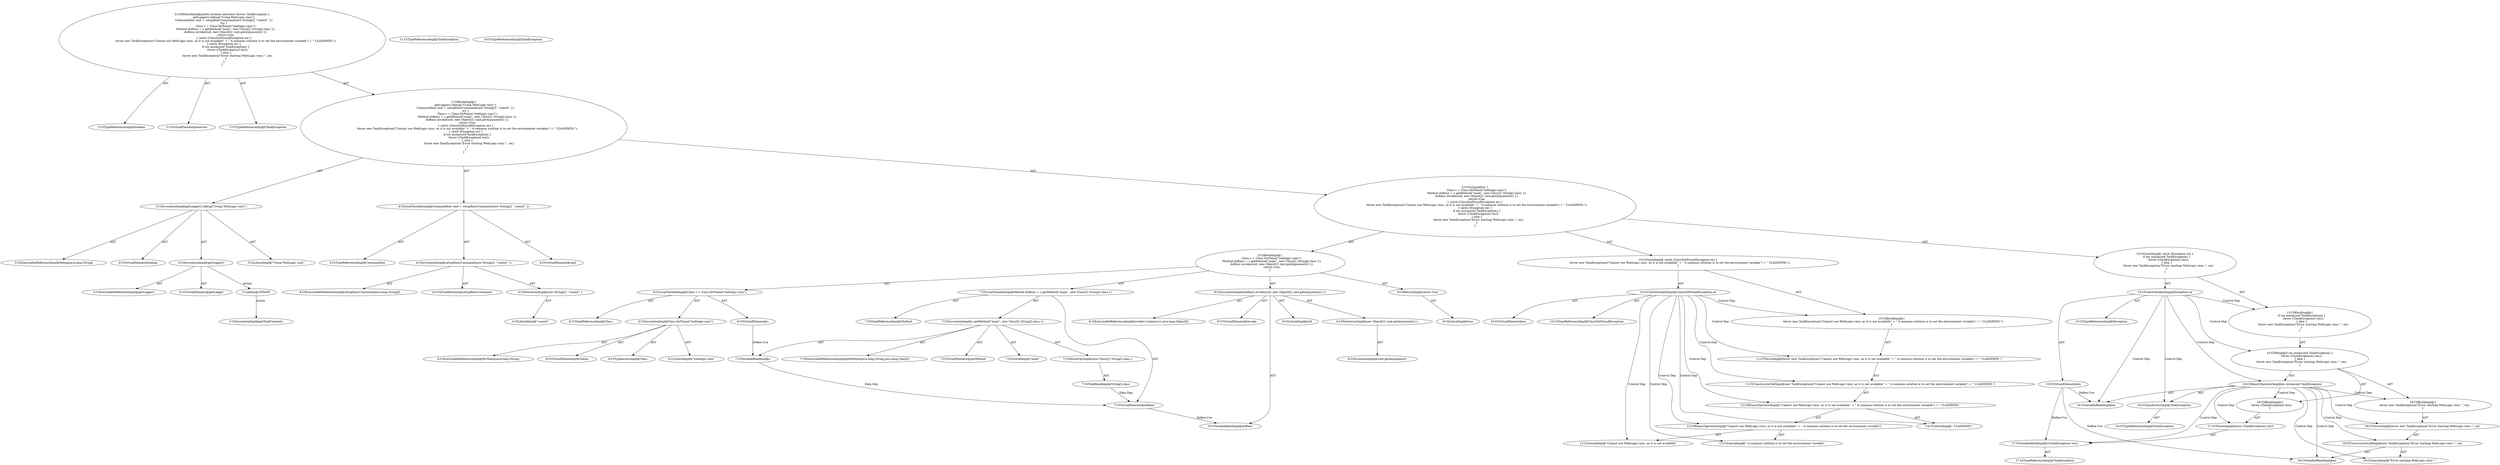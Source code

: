digraph "execute#?" {
0 [label="2:CtTypeReferenceImpl@boolean" shape=ellipse]
1 [label="2:CtVirtualElement@execute" shape=ellipse]
2 [label="2:CtTypeReferenceImpl@TaskException" shape=ellipse]
3 [label="3:CtExecutableReferenceImpl@debug(java.lang.String)" shape=ellipse]
4 [label="3:CtVirtualElement@debug" shape=ellipse]
5 [label="3:CtExecutableReferenceImpl@getLogger()" shape=ellipse]
6 [label="3:CtVirtualElement@getLogger" shape=ellipse]
7 [label="3:CtInvocationImpl@getLogger()" shape=ellipse]
8 [label="3:CtLiteralImpl@\"Using WebLogic rmic\"" shape=ellipse]
9 [label="3:CtInvocationImpl@getLogger().debug(\"Using WebLogic rmic\")" shape=ellipse]
10 [label="4:CtTypeReferenceImpl@Commandline" shape=ellipse]
11 [label="4:CtExecutableReferenceImpl@setupRmicCommand(java.lang.String[])" shape=ellipse]
12 [label="4:CtVirtualElement@setupRmicCommand" shape=ellipse]
13 [label="4:CtNewArrayImpl@new String[]\{ \"-noexit\" \}" shape=ellipse]
14 [label="4:CtLiteralImpl@\"-noexit\"" shape=ellipse]
15 [label="4:CtInvocationImpl@setupRmicCommand(new String[]\{ \"-noexit\" \})" shape=ellipse]
16 [label="4:CtVirtualElement@cmd" shape=ellipse]
17 [label="4:CtLocalVariableImpl@Commandline cmd = setupRmicCommand(new String[]\{ \"-noexit\" \})" shape=ellipse]
18 [label="6:CtTypeReferenceImpl@Class" shape=ellipse]
19 [label="6:CtExecutableReferenceImpl@forName(java.lang.String)" shape=ellipse]
20 [label="6:CtVirtualElement@forName" shape=ellipse]
21 [label="6:CtTypeAccessImpl@Class" shape=ellipse]
22 [label="6:CtLiteralImpl@\"weblogic.rmic\"" shape=ellipse]
23 [label="6:CtInvocationImpl@Class.forName(\"weblogic.rmic\")" shape=ellipse]
24 [label="6:CtVirtualElement@c" shape=ellipse]
25 [label="6:CtLocalVariableImpl@Class c = Class.forName(\"weblogic.rmic\")" shape=ellipse]
26 [label="7:CtTypeReferenceImpl@Method" shape=ellipse]
27 [label="7:CtExecutableReferenceImpl@getMethod(java.lang.String,java.lang.Class[])" shape=ellipse]
28 [label="7:CtVirtualElement@getMethod" shape=ellipse]
29 [label="7:CtVariableReadImpl@c" shape=ellipse]
30 [label="7:CtLiteralImpl@\"main\"" shape=ellipse]
31 [label="7:CtNewArrayImpl@new Class[]\{ String[].class \}" shape=ellipse]
32 [label="7:CtFieldReadImpl@String[].class" shape=ellipse]
33 [label="7:CtInvocationImpl@c.getMethod(\"main\", new Class[]\{ String[].class \})" shape=ellipse]
34 [label="7:CtVirtualElement@doRmic" shape=ellipse]
35 [label="7:CtLocalVariableImpl@Method doRmic = c.getMethod(\"main\", new Class[]\{ String[].class \})" shape=ellipse]
36 [label="8:CtExecutableReferenceImpl@invoke(<unknown>,java.lang.Object[])" shape=ellipse]
37 [label="8:CtVirtualElement@invoke" shape=ellipse]
38 [label="8:CtVariableReadImpl@doRmic" shape=ellipse]
39 [label="8:CtLiteralImpl@null" shape=ellipse]
40 [label="8:CtNewArrayImpl@new Object[]\{ cmd.getArguments() \}" shape=ellipse]
41 [label="8:CtInvocationImpl@cmd.getArguments()" shape=ellipse]
42 [label="8:CtInvocationImpl@doRmic.invoke(null, new Object[]\{ cmd.getArguments() \})" shape=ellipse]
43 [label="9:CtLiteralImpl@true" shape=ellipse]
44 [label="9:CtReturnImpl@return true" shape=ellipse]
45 [label="5:CtBlockImpl@\{
    Class c = Class.forName(\"weblogic.rmic\");
    Method doRmic = c.getMethod(\"main\", new Class[]\{ String[].class \});
    doRmic.invoke(null, new Object[]\{ cmd.getArguments() \});
    return true;
\}" shape=ellipse]
46 [label="10:CtVirtualElement@ex" shape=ellipse]
47 [label="10:CtTypeReferenceImpl@ClassNotFoundException" shape=ellipse]
48 [label="10:CtCatchVariableImpl@ClassNotFoundException ex" shape=ellipse]
49 [label="11:CtTypeReferenceImpl@TaskException" shape=ellipse]
50 [label="12:CtLiteralImpl@\"Cannot use WebLogic rmic, as it is not available\"" shape=ellipse]
51 [label="13:CtLiteralImpl@\" A common solution is to set the environment variable\"" shape=ellipse]
52 [label="12:CtBinaryOperatorImpl@(\"Cannot use WebLogic rmic, as it is not available\" + \" A common solution is to set the environment variable\")" shape=ellipse]
53 [label="14:CtLiteralImpl@\" CLASSPATH.\"" shape=ellipse]
54 [label="12:CtBinaryOperatorImpl@(\"Cannot use WebLogic rmic, as it is not available\" + \" A common solution is to set the environment variable\") + \" CLASSPATH.\"" shape=ellipse]
55 [label="11:CtConstructorCallImpl@new TaskException((\"Cannot use WebLogic rmic, as it is not available\" + \" A common solution is to set the environment variable\") + \" CLASSPATH.\")" shape=ellipse]
56 [label="11:CtThrowImpl@throw new TaskException((\"Cannot use WebLogic rmic, as it is not available\" + \" A common solution is to set the environment variable\") + \" CLASSPATH.\")" shape=ellipse]
57 [label="10:CtBlockImpl@\{
    throw new TaskException((\"Cannot use WebLogic rmic, as it is not available\" + \" A common solution is to set the environment variable\") + \" CLASSPATH.\");
\}" shape=ellipse]
58 [label="10:CtCatchImpl@ catch (ClassNotFoundException ex) \{
    throw new TaskException((\"Cannot use WebLogic rmic, as it is not available\" + \" A common solution is to set the environment variable\") + \" CLASSPATH.\");
\}" shape=ellipse]
59 [label="15:CtVirtualElement@ex" shape=ellipse]
60 [label="15:CtTypeReferenceImpl@Exception" shape=ellipse]
61 [label="15:CtCatchVariableImpl@Exception ex" shape=ellipse]
62 [label="16:CtVariableReadImpl@ex" shape=ellipse]
63 [label="16:CtTypeAccessImpl@TaskException" shape=ellipse]
64 [label="16:CtTypeReferenceImpl@TaskException" shape=ellipse]
65 [label="16:CtBinaryOperatorImpl@ex instanceof TaskException" shape=ellipse]
66 [label="17:CtVariableReadImpl@((TaskException) (ex))" shape=ellipse]
67 [label="17:CtTypeReferenceImpl@TaskException" shape=ellipse]
68 [label="17:CtThrowImpl@throw ((TaskException) (ex))" shape=ellipse]
69 [label="16:CtBlockImpl@\{
    throw ((TaskException) (ex));
\}" shape=ellipse]
70 [label="19:CtTypeReferenceImpl@TaskException" shape=ellipse]
71 [label="19:CtLiteralImpl@\"Error starting WebLogic rmic: \"" shape=ellipse]
72 [label="19:CtVariableReadImpl@ex" shape=ellipse]
73 [label="19:CtConstructorCallImpl@new TaskException(\"Error starting WebLogic rmic: \", ex)" shape=ellipse]
74 [label="19:CtThrowImpl@throw new TaskException(\"Error starting WebLogic rmic: \", ex)" shape=ellipse]
75 [label="18:CtBlockImpl@\{
    throw new TaskException(\"Error starting WebLogic rmic: \", ex);
\}" shape=ellipse]
76 [label="16:CtIfImpl@if (ex instanceof TaskException) \{
    throw ((TaskException) (ex));
\} else \{
    throw new TaskException(\"Error starting WebLogic rmic: \", ex);
\}" shape=ellipse]
77 [label="15:CtBlockImpl@\{
    if (ex instanceof TaskException) \{
        throw ((TaskException) (ex));
    \} else \{
        throw new TaskException(\"Error starting WebLogic rmic: \", ex);
    \}
\}" shape=ellipse]
78 [label="15:CtCatchImpl@ catch (Exception ex) \{
    if (ex instanceof TaskException) \{
        throw ((TaskException) (ex));
    \} else \{
        throw new TaskException(\"Error starting WebLogic rmic: \", ex);
    \}
\}" shape=ellipse]
79 [label="5:CtTryImpl@try \{
    Class c = Class.forName(\"weblogic.rmic\");
    Method doRmic = c.getMethod(\"main\", new Class[]\{ String[].class \});
    doRmic.invoke(null, new Object[]\{ cmd.getArguments() \});
    return true;
\} catch (ClassNotFoundException ex) \{
    throw new TaskException((\"Cannot use WebLogic rmic, as it is not available\" + \" A common solution is to set the environment variable\") + \" CLASSPATH.\");
\} catch (Exception ex) \{
    if (ex instanceof TaskException) \{
        throw ((TaskException) (ex));
    \} else \{
        throw new TaskException(\"Error starting WebLogic rmic: \", ex);
    \}
\}" shape=ellipse]
80 [label="2:CtBlockImpl@\{
    getLogger().debug(\"Using WebLogic rmic\");
    Commandline cmd = setupRmicCommand(new String[]\{ \"-noexit\" \});
    try \{
        Class c = Class.forName(\"weblogic.rmic\");
        Method doRmic = c.getMethod(\"main\", new Class[]\{ String[].class \});
        doRmic.invoke(null, new Object[]\{ cmd.getArguments() \});
        return true;
    \} catch (ClassNotFoundException ex) \{
        throw new TaskException((\"Cannot use WebLogic rmic, as it is not available\" + \" A common solution is to set the environment variable\") + \" CLASSPATH.\");
    \} catch (Exception ex) \{
        if (ex instanceof TaskException) \{
            throw ((TaskException) (ex));
        \} else \{
            throw new TaskException(\"Error starting WebLogic rmic: \", ex);
        \}
    \}
\}" shape=ellipse]
81 [label="2:CtMethodImpl@public boolean execute() throws TaskException \{
    getLogger().debug(\"Using WebLogic rmic\");
    Commandline cmd = setupRmicCommand(new String[]\{ \"-noexit\" \});
    try \{
        Class c = Class.forName(\"weblogic.rmic\");
        Method doRmic = c.getMethod(\"main\", new Class[]\{ String[].class \});
        doRmic.invoke(null, new Object[]\{ cmd.getArguments() \});
        return true;
    \} catch (ClassNotFoundException ex) \{
        throw new TaskException((\"Cannot use WebLogic rmic, as it is not available\" + \" A common solution is to set the environment variable\") + \" CLASSPATH.\");
    \} catch (Exception ex) \{
        if (ex instanceof TaskException) \{
            throw ((TaskException) (ex));
        \} else \{
            throw new TaskException(\"Error starting WebLogic rmic: \", ex);
        \}
    \}
\}" shape=ellipse]
82 [label="3:Update@UPDATE" shape=ellipse]
83 [label="3:CtInvocationImpl@getTaskContext()" shape=ellipse]
7 -> 6 [label="AST"];
7 -> 5 [label="AST"];
7 -> 82 [label="Action"];
9 -> 4 [label="AST"];
9 -> 7 [label="AST"];
9 -> 3 [label="AST"];
9 -> 8 [label="AST"];
13 -> 14 [label="AST"];
15 -> 12 [label="AST"];
15 -> 11 [label="AST"];
15 -> 13 [label="AST"];
17 -> 16 [label="AST"];
17 -> 10 [label="AST"];
17 -> 15 [label="AST"];
23 -> 20 [label="AST"];
23 -> 21 [label="AST"];
23 -> 19 [label="AST"];
23 -> 22 [label="AST"];
24 -> 29 [label="Define-Use"];
25 -> 24 [label="AST"];
25 -> 18 [label="AST"];
25 -> 23 [label="AST"];
29 -> 34 [label="Data Dep"];
31 -> 32 [label="AST"];
32 -> 34 [label="Data Dep"];
33 -> 28 [label="AST"];
33 -> 29 [label="AST"];
33 -> 27 [label="AST"];
33 -> 30 [label="AST"];
33 -> 31 [label="AST"];
34 -> 38 [label="Define-Use"];
35 -> 34 [label="AST"];
35 -> 26 [label="AST"];
35 -> 33 [label="AST"];
40 -> 41 [label="AST"];
42 -> 37 [label="AST"];
42 -> 38 [label="AST"];
42 -> 36 [label="AST"];
42 -> 39 [label="AST"];
42 -> 40 [label="AST"];
44 -> 43 [label="AST"];
45 -> 25 [label="AST"];
45 -> 35 [label="AST"];
45 -> 42 [label="AST"];
45 -> 44 [label="AST"];
48 -> 46 [label="AST"];
48 -> 47 [label="AST"];
48 -> 57 [label="Control Dep"];
48 -> 56 [label="Control Dep"];
48 -> 55 [label="Control Dep"];
48 -> 54 [label="Control Dep"];
48 -> 52 [label="Control Dep"];
48 -> 50 [label="Control Dep"];
48 -> 51 [label="Control Dep"];
48 -> 53 [label="Control Dep"];
52 -> 50 [label="AST"];
52 -> 51 [label="AST"];
54 -> 52 [label="AST"];
54 -> 53 [label="AST"];
55 -> 54 [label="AST"];
56 -> 55 [label="AST"];
57 -> 56 [label="AST"];
58 -> 48 [label="AST"];
58 -> 57 [label="AST"];
59 -> 62 [label="Define-Use"];
59 -> 66 [label="Define-Use"];
59 -> 72 [label="Define-Use"];
61 -> 59 [label="AST"];
61 -> 60 [label="AST"];
61 -> 77 [label="Control Dep"];
61 -> 76 [label="Control Dep"];
61 -> 65 [label="Control Dep"];
61 -> 62 [label="Control Dep"];
61 -> 63 [label="Control Dep"];
63 -> 64 [label="AST"];
65 -> 62 [label="AST"];
65 -> 63 [label="AST"];
65 -> 69 [label="Control Dep"];
65 -> 68 [label="Control Dep"];
65 -> 66 [label="Control Dep"];
65 -> 75 [label="Control Dep"];
65 -> 74 [label="Control Dep"];
65 -> 73 [label="Control Dep"];
65 -> 71 [label="Control Dep"];
65 -> 72 [label="Control Dep"];
66 -> 67 [label="AST"];
68 -> 66 [label="AST"];
69 -> 68 [label="AST"];
73 -> 71 [label="AST"];
73 -> 72 [label="AST"];
74 -> 73 [label="AST"];
75 -> 74 [label="AST"];
76 -> 65 [label="AST"];
76 -> 69 [label="AST"];
76 -> 75 [label="AST"];
77 -> 76 [label="AST"];
78 -> 61 [label="AST"];
78 -> 77 [label="AST"];
79 -> 45 [label="AST"];
79 -> 58 [label="AST"];
79 -> 78 [label="AST"];
80 -> 9 [label="AST"];
80 -> 17 [label="AST"];
80 -> 79 [label="AST"];
81 -> 1 [label="AST"];
81 -> 0 [label="AST"];
81 -> 2 [label="AST"];
81 -> 80 [label="AST"];
82 -> 83 [label="Action"];
}